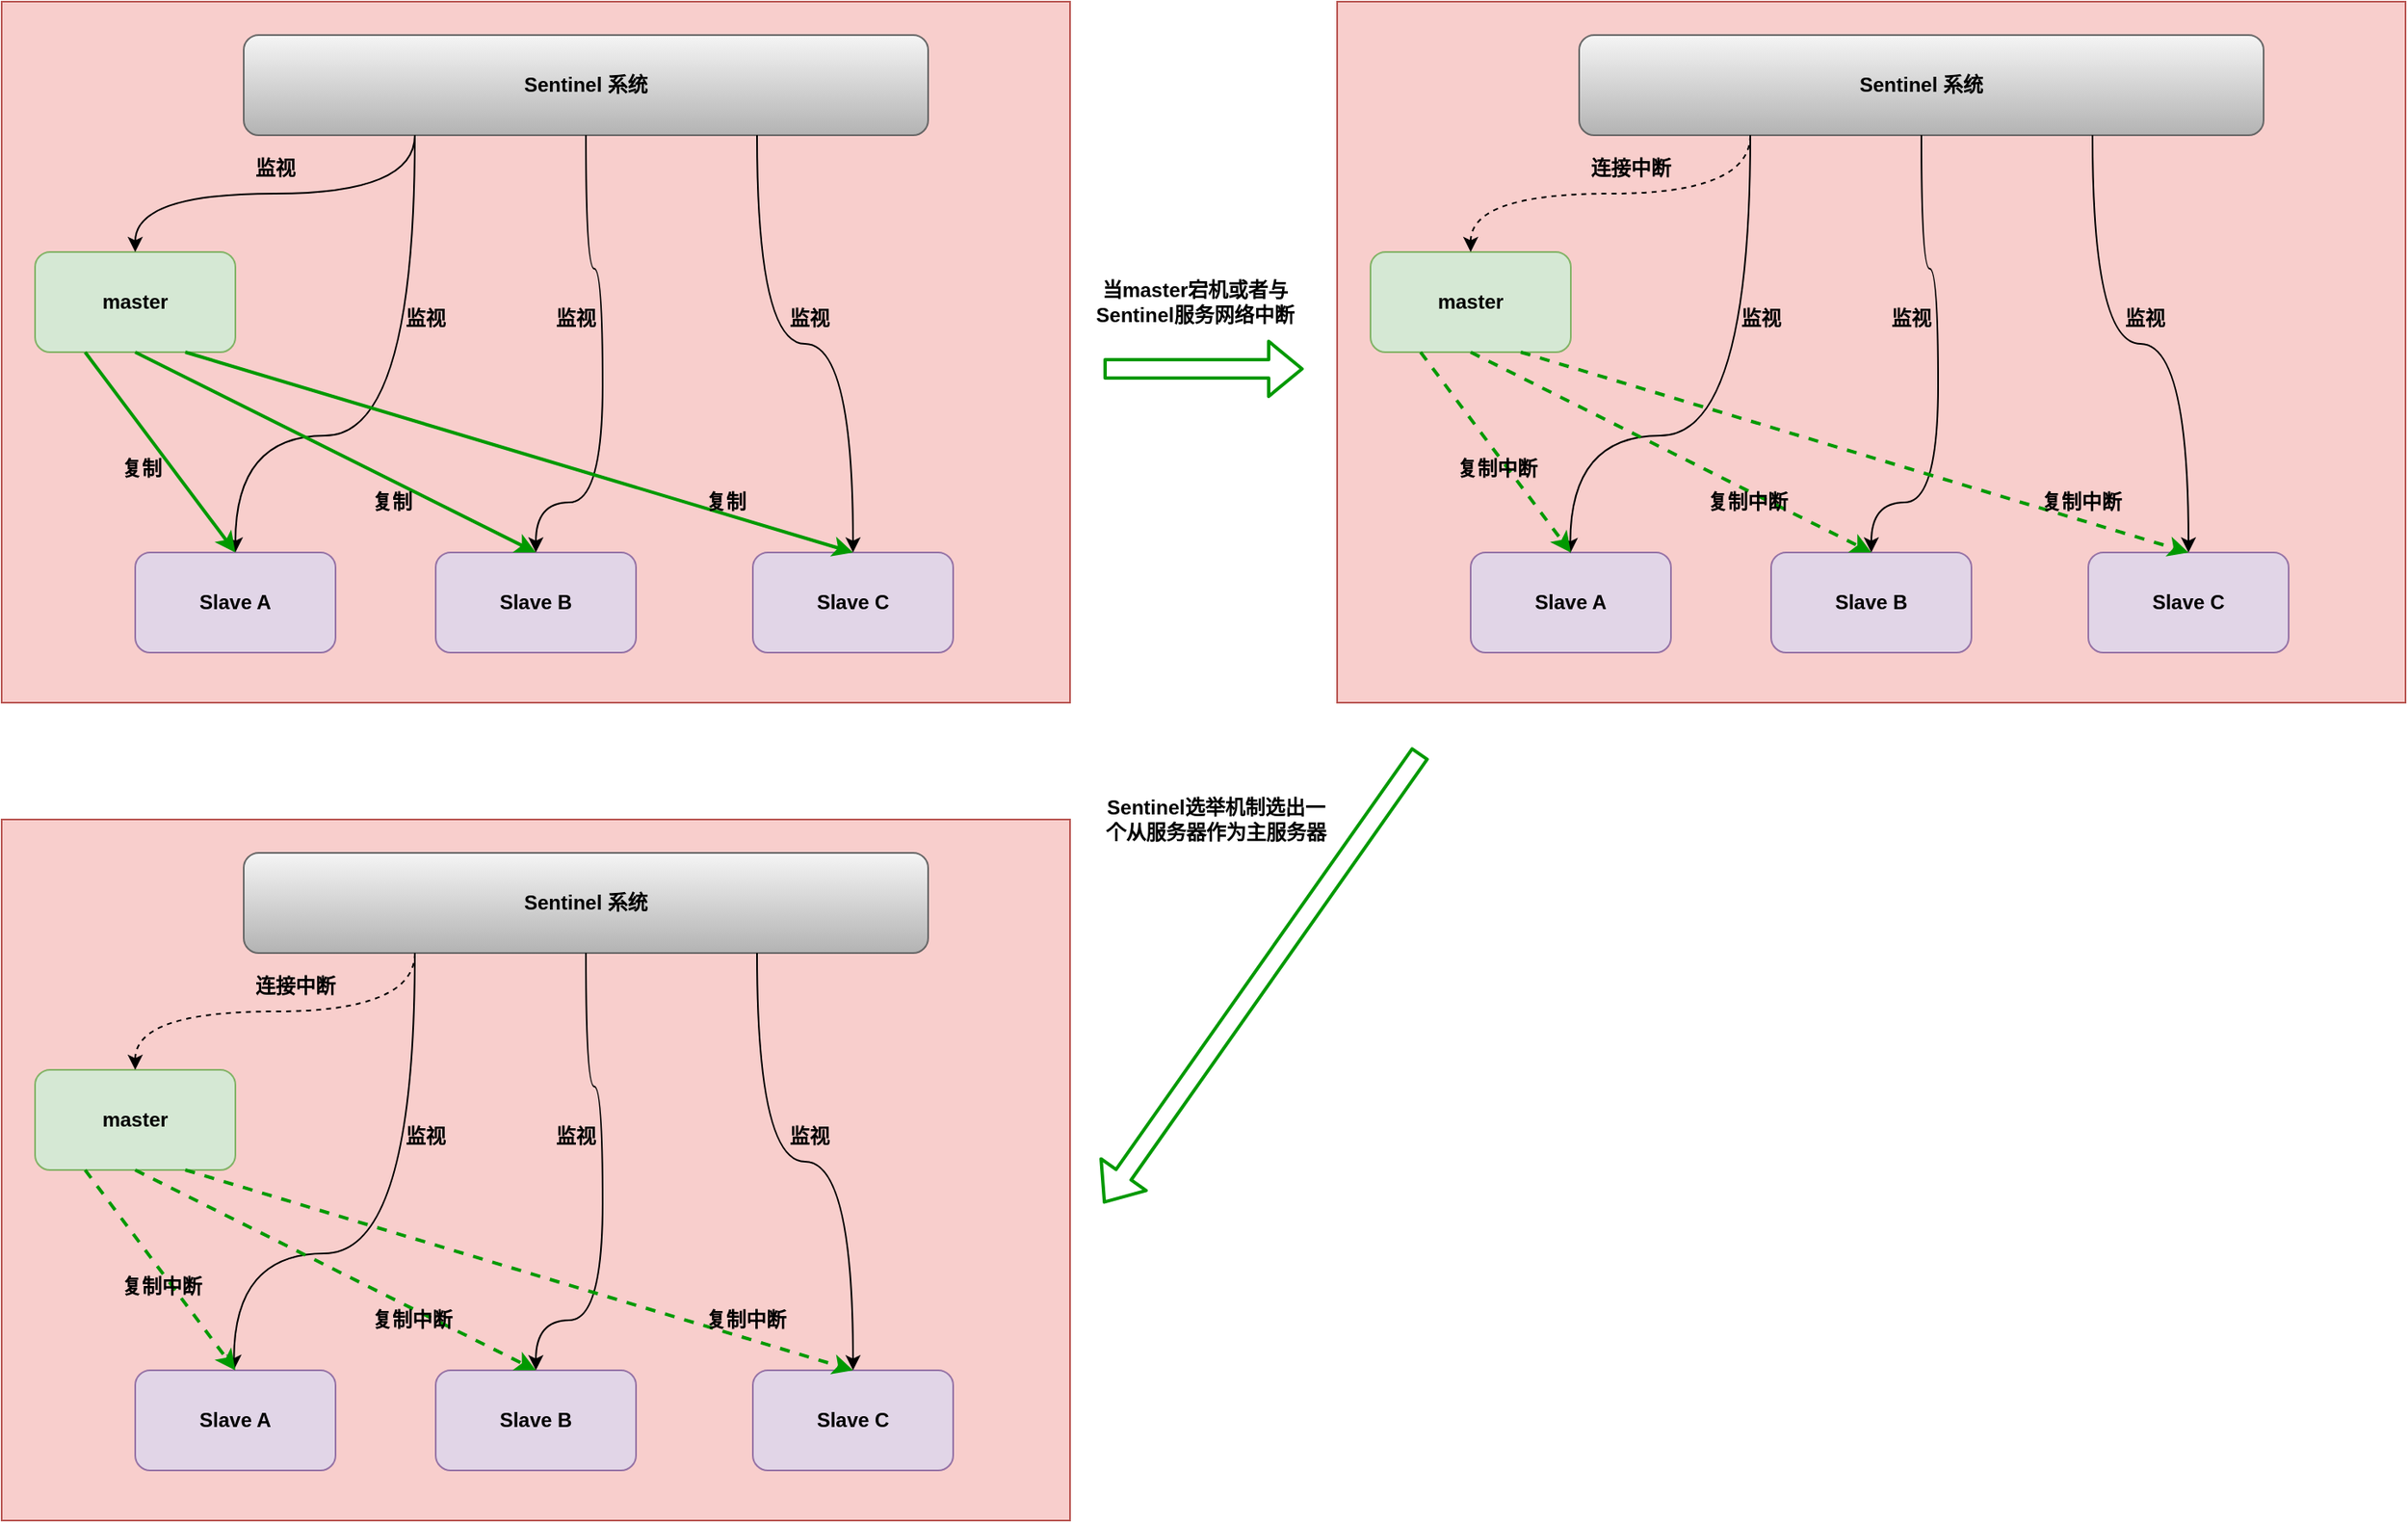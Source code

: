 <mxfile version="12.2.2" type="device" pages="1"><diagram id="c577_Gy-uDKEJLa7SF1e" name="Page-1"><mxGraphModel dx="1913" dy="816" grid="1" gridSize="10" guides="1" tooltips="1" connect="1" arrows="1" fold="1" page="1" pageScale="1" pageWidth="827" pageHeight="1169" math="0" shadow="0"><root><mxCell id="0"/><mxCell id="1" parent="0"/><mxCell id="sGlv4WGc1a6dH4yMCfgL-32" value="" style="rounded=0;whiteSpace=wrap;html=1;fillColor=#f8cecc;strokeColor=#b85450;fontStyle=1" parent="1" vertex="1"><mxGeometry x="-530" y="180" width="640" height="420" as="geometry"/></mxCell><mxCell id="sGlv4WGc1a6dH4yMCfgL-8" value="Sentinel 系统" style="rounded=1;whiteSpace=wrap;html=1;fillColor=#f5f5f5;strokeColor=#666666;gradientColor=#b3b3b3;fontStyle=1" parent="1" vertex="1"><mxGeometry x="-385" y="200" width="410" height="60" as="geometry"/></mxCell><mxCell id="sGlv4WGc1a6dH4yMCfgL-9" value="master" style="rounded=1;whiteSpace=wrap;html=1;fillColor=#d5e8d4;strokeColor=#82b366;fontStyle=1" parent="1" vertex="1"><mxGeometry x="-510" y="330" width="120" height="60" as="geometry"/></mxCell><mxCell id="sGlv4WGc1a6dH4yMCfgL-10" value="Slave A" style="rounded=1;whiteSpace=wrap;html=1;fillColor=#e1d5e7;strokeColor=#9673a6;fontStyle=1" parent="1" vertex="1"><mxGeometry x="-450" y="510" width="120" height="60" as="geometry"/></mxCell><mxCell id="sGlv4WGc1a6dH4yMCfgL-11" value="Slave B" style="rounded=1;whiteSpace=wrap;html=1;fillColor=#e1d5e7;strokeColor=#9673a6;fontStyle=1" parent="1" vertex="1"><mxGeometry x="-270" y="510" width="120" height="60" as="geometry"/></mxCell><mxCell id="sGlv4WGc1a6dH4yMCfgL-12" value="Slave C" style="rounded=1;whiteSpace=wrap;html=1;fillColor=#e1d5e7;strokeColor=#9673a6;fontStyle=1" parent="1" vertex="1"><mxGeometry x="-80" y="510" width="120" height="60" as="geometry"/></mxCell><mxCell id="sGlv4WGc1a6dH4yMCfgL-15" value="" style="edgeStyle=orthogonalEdgeStyle;elbow=vertical;endArrow=classic;html=1;curved=1;exitX=0.25;exitY=1;exitDx=0;exitDy=0;fontStyle=1" parent="1" source="sGlv4WGc1a6dH4yMCfgL-8" edge="1"><mxGeometry width="50" height="50" relative="1" as="geometry"><mxPoint x="-430" y="430" as="sourcePoint"/><mxPoint x="-390" y="510" as="targetPoint"/><Array as="points"><mxPoint x="-283" y="440"/><mxPoint x="-390" y="440"/></Array></mxGeometry></mxCell><mxCell id="sGlv4WGc1a6dH4yMCfgL-16" value="" style="edgeStyle=orthogonalEdgeStyle;elbow=vertical;endArrow=classic;html=1;curved=1;exitX=0.75;exitY=1;exitDx=0;exitDy=0;fontStyle=1" parent="1" source="sGlv4WGc1a6dH4yMCfgL-8" target="sGlv4WGc1a6dH4yMCfgL-12" edge="1"><mxGeometry width="50" height="50" relative="1" as="geometry"><mxPoint x="297.667" y="249.833" as="sourcePoint"/><mxPoint x="220.167" y="449.5" as="targetPoint"/></mxGeometry></mxCell><mxCell id="sGlv4WGc1a6dH4yMCfgL-17" value="" style="edgeStyle=orthogonalEdgeStyle;elbow=vertical;endArrow=classic;html=1;curved=1;exitX=0.25;exitY=1;exitDx=0;exitDy=0;entryX=0.5;entryY=0;entryDx=0;entryDy=0;fontStyle=1" parent="1" source="sGlv4WGc1a6dH4yMCfgL-8" target="sGlv4WGc1a6dH4yMCfgL-9" edge="1"><mxGeometry width="50" height="50" relative="1" as="geometry"><mxPoint x="397.667" y="240.333" as="sourcePoint"/><mxPoint x="320.167" y="440" as="targetPoint"/></mxGeometry></mxCell><mxCell id="sGlv4WGc1a6dH4yMCfgL-19" value="" style="edgeStyle=orthogonalEdgeStyle;elbow=vertical;endArrow=classic;html=1;curved=1;exitX=0.5;exitY=1;exitDx=0;exitDy=0;entryX=0.5;entryY=0;entryDx=0;entryDy=0;fontStyle=1" parent="1" source="sGlv4WGc1a6dH4yMCfgL-8" target="sGlv4WGc1a6dH4yMCfgL-11" edge="1"><mxGeometry width="50" height="50" relative="1" as="geometry"><mxPoint x="107.667" y="319.833" as="sourcePoint"/><mxPoint x="30.167" y="519.5" as="targetPoint"/><Array as="points"><mxPoint x="-180" y="340"/><mxPoint x="-170" y="340"/><mxPoint x="-170" y="480"/><mxPoint x="-210" y="480"/></Array></mxGeometry></mxCell><mxCell id="sGlv4WGc1a6dH4yMCfgL-20" value="" style="endArrow=classic;html=1;exitX=0.25;exitY=1;exitDx=0;exitDy=0;entryX=0.5;entryY=0;entryDx=0;entryDy=0;strokeColor=#009900;strokeWidth=2;fontStyle=1" parent="1" source="sGlv4WGc1a6dH4yMCfgL-9" target="sGlv4WGc1a6dH4yMCfgL-10" edge="1"><mxGeometry width="50" height="50" relative="1" as="geometry"><mxPoint x="-550" y="540" as="sourcePoint"/><mxPoint x="-500" y="490" as="targetPoint"/></mxGeometry></mxCell><mxCell id="sGlv4WGc1a6dH4yMCfgL-21" value="" style="endArrow=classic;html=1;exitX=0.5;exitY=1;exitDx=0;exitDy=0;entryX=0.5;entryY=0;entryDx=0;entryDy=0;strokeWidth=2;strokeColor=#009900;fontStyle=1" parent="1" source="sGlv4WGc1a6dH4yMCfgL-9" target="sGlv4WGc1a6dH4yMCfgL-11" edge="1"><mxGeometry width="50" height="50" relative="1" as="geometry"><mxPoint x="-610" y="530" as="sourcePoint"/><mxPoint x="-560" y="480" as="targetPoint"/></mxGeometry></mxCell><mxCell id="sGlv4WGc1a6dH4yMCfgL-22" value="" style="endArrow=classic;html=1;exitX=0.75;exitY=1;exitDx=0;exitDy=0;entryX=0.5;entryY=0;entryDx=0;entryDy=0;strokeWidth=2;strokeColor=#009900;fontStyle=1" parent="1" source="sGlv4WGc1a6dH4yMCfgL-9" target="sGlv4WGc1a6dH4yMCfgL-12" edge="1"><mxGeometry width="50" height="50" relative="1" as="geometry"><mxPoint x="-120" y="500" as="sourcePoint"/><mxPoint x="-70" y="450" as="targetPoint"/></mxGeometry></mxCell><mxCell id="sGlv4WGc1a6dH4yMCfgL-23" value="复制" style="text;html=1;resizable=0;points=[];autosize=1;align=left;verticalAlign=top;spacingTop=-4;fontStyle=1" parent="1" vertex="1"><mxGeometry x="-460" y="450" width="40" height="20" as="geometry"/></mxCell><mxCell id="sGlv4WGc1a6dH4yMCfgL-25" value="复制" style="text;html=1;resizable=0;points=[];autosize=1;align=left;verticalAlign=top;spacingTop=-4;fontStyle=1" parent="1" vertex="1"><mxGeometry x="-310" y="470" width="40" height="20" as="geometry"/></mxCell><mxCell id="sGlv4WGc1a6dH4yMCfgL-26" value="复制" style="text;html=1;resizable=0;points=[];autosize=1;align=left;verticalAlign=top;spacingTop=-4;fontStyle=1" parent="1" vertex="1"><mxGeometry x="-110" y="470" width="40" height="20" as="geometry"/></mxCell><mxCell id="sGlv4WGc1a6dH4yMCfgL-28" value="监视" style="text;html=1;resizable=0;points=[];autosize=1;align=left;verticalAlign=top;spacingTop=-4;fontStyle=1" parent="1" vertex="1"><mxGeometry x="-380" y="270" width="40" height="20" as="geometry"/></mxCell><mxCell id="sGlv4WGc1a6dH4yMCfgL-29" value="监视" style="text;html=1;resizable=0;points=[];autosize=1;align=left;verticalAlign=top;spacingTop=-4;fontStyle=1" parent="1" vertex="1"><mxGeometry x="-60" y="360" width="40" height="20" as="geometry"/></mxCell><mxCell id="sGlv4WGc1a6dH4yMCfgL-30" value="监视" style="text;html=1;resizable=0;points=[];autosize=1;align=left;verticalAlign=top;spacingTop=-4;fontStyle=1" parent="1" vertex="1"><mxGeometry x="-290" y="360" width="40" height="20" as="geometry"/></mxCell><mxCell id="sGlv4WGc1a6dH4yMCfgL-31" value="监视" style="text;html=1;resizable=0;points=[];autosize=1;align=left;verticalAlign=top;spacingTop=-4;fontStyle=1" parent="1" vertex="1"><mxGeometry x="-200" y="360" width="40" height="20" as="geometry"/></mxCell><mxCell id="sGlv4WGc1a6dH4yMCfgL-34" value="" style="rounded=0;whiteSpace=wrap;html=1;fillColor=#f8cecc;strokeColor=#b85450;fontStyle=1" parent="1" vertex="1"><mxGeometry x="270" y="180" width="640" height="420" as="geometry"/></mxCell><mxCell id="sGlv4WGc1a6dH4yMCfgL-35" value="Sentinel 系统" style="rounded=1;whiteSpace=wrap;html=1;fillColor=#f5f5f5;strokeColor=#666666;gradientColor=#b3b3b3;fontStyle=1" parent="1" vertex="1"><mxGeometry x="415" y="200" width="410" height="60" as="geometry"/></mxCell><mxCell id="sGlv4WGc1a6dH4yMCfgL-36" value="master" style="rounded=1;whiteSpace=wrap;html=1;fillColor=#d5e8d4;strokeColor=#82b366;fontStyle=1" parent="1" vertex="1"><mxGeometry x="290" y="330" width="120" height="60" as="geometry"/></mxCell><mxCell id="sGlv4WGc1a6dH4yMCfgL-37" value="Slave A" style="rounded=1;whiteSpace=wrap;html=1;fillColor=#e1d5e7;strokeColor=#9673a6;fontStyle=1" parent="1" vertex="1"><mxGeometry x="350" y="510" width="120" height="60" as="geometry"/></mxCell><mxCell id="sGlv4WGc1a6dH4yMCfgL-38" value="Slave B" style="rounded=1;whiteSpace=wrap;html=1;fillColor=#e1d5e7;strokeColor=#9673a6;fontStyle=1" parent="1" vertex="1"><mxGeometry x="530" y="510" width="120" height="60" as="geometry"/></mxCell><mxCell id="sGlv4WGc1a6dH4yMCfgL-39" value="Slave C" style="rounded=1;whiteSpace=wrap;html=1;fillColor=#e1d5e7;strokeColor=#9673a6;fontStyle=1" parent="1" vertex="1"><mxGeometry x="720" y="510" width="120" height="60" as="geometry"/></mxCell><mxCell id="sGlv4WGc1a6dH4yMCfgL-40" value="" style="edgeStyle=orthogonalEdgeStyle;elbow=vertical;endArrow=classic;html=1;curved=1;exitX=0.25;exitY=1;exitDx=0;exitDy=0;fontStyle=1" parent="1" source="sGlv4WGc1a6dH4yMCfgL-35" edge="1"><mxGeometry width="50" height="50" relative="1" as="geometry"><mxPoint x="370" y="430" as="sourcePoint"/><mxPoint x="409.667" y="510.333" as="targetPoint"/><Array as="points"><mxPoint x="518" y="440"/><mxPoint x="410" y="440"/></Array></mxGeometry></mxCell><mxCell id="sGlv4WGc1a6dH4yMCfgL-41" value="" style="edgeStyle=orthogonalEdgeStyle;elbow=vertical;endArrow=classic;html=1;curved=1;exitX=0.75;exitY=1;exitDx=0;exitDy=0;fontStyle=1" parent="1" source="sGlv4WGc1a6dH4yMCfgL-35" target="sGlv4WGc1a6dH4yMCfgL-39" edge="1"><mxGeometry width="50" height="50" relative="1" as="geometry"><mxPoint x="1097.667" y="249.833" as="sourcePoint"/><mxPoint x="1020.167" y="449.5" as="targetPoint"/></mxGeometry></mxCell><mxCell id="sGlv4WGc1a6dH4yMCfgL-42" value="" style="edgeStyle=orthogonalEdgeStyle;elbow=vertical;endArrow=classic;html=1;curved=1;exitX=0.25;exitY=1;exitDx=0;exitDy=0;entryX=0.5;entryY=0;entryDx=0;entryDy=0;fontStyle=1;dashed=1;" parent="1" source="sGlv4WGc1a6dH4yMCfgL-35" target="sGlv4WGc1a6dH4yMCfgL-36" edge="1"><mxGeometry width="50" height="50" relative="1" as="geometry"><mxPoint x="1197.667" y="240.333" as="sourcePoint"/><mxPoint x="1120.167" y="440" as="targetPoint"/></mxGeometry></mxCell><mxCell id="sGlv4WGc1a6dH4yMCfgL-43" value="" style="edgeStyle=orthogonalEdgeStyle;elbow=vertical;endArrow=classic;html=1;curved=1;exitX=0.5;exitY=1;exitDx=0;exitDy=0;entryX=0.5;entryY=0;entryDx=0;entryDy=0;fontStyle=1" parent="1" source="sGlv4WGc1a6dH4yMCfgL-35" target="sGlv4WGc1a6dH4yMCfgL-38" edge="1"><mxGeometry width="50" height="50" relative="1" as="geometry"><mxPoint x="907.667" y="319.833" as="sourcePoint"/><mxPoint x="830.167" y="519.5" as="targetPoint"/><Array as="points"><mxPoint x="620" y="340"/><mxPoint x="630" y="340"/><mxPoint x="630" y="480"/><mxPoint x="590" y="480"/></Array></mxGeometry></mxCell><mxCell id="sGlv4WGc1a6dH4yMCfgL-44" value="" style="endArrow=classic;html=1;exitX=0.25;exitY=1;exitDx=0;exitDy=0;entryX=0.5;entryY=0;entryDx=0;entryDy=0;strokeColor=#009900;strokeWidth=2;fontStyle=1;dashed=1;" parent="1" source="sGlv4WGc1a6dH4yMCfgL-36" target="sGlv4WGc1a6dH4yMCfgL-37" edge="1"><mxGeometry width="50" height="50" relative="1" as="geometry"><mxPoint x="250" y="540" as="sourcePoint"/><mxPoint x="300" y="490" as="targetPoint"/></mxGeometry></mxCell><mxCell id="sGlv4WGc1a6dH4yMCfgL-45" value="" style="endArrow=classic;html=1;exitX=0.5;exitY=1;exitDx=0;exitDy=0;entryX=0.5;entryY=0;entryDx=0;entryDy=0;strokeWidth=2;strokeColor=#009900;fontStyle=1;dashed=1;" parent="1" source="sGlv4WGc1a6dH4yMCfgL-36" target="sGlv4WGc1a6dH4yMCfgL-38" edge="1"><mxGeometry width="50" height="50" relative="1" as="geometry"><mxPoint x="190" y="530" as="sourcePoint"/><mxPoint x="240" y="480" as="targetPoint"/></mxGeometry></mxCell><mxCell id="sGlv4WGc1a6dH4yMCfgL-46" value="" style="endArrow=classic;html=1;exitX=0.75;exitY=1;exitDx=0;exitDy=0;entryX=0.5;entryY=0;entryDx=0;entryDy=0;strokeWidth=2;strokeColor=#009900;fontStyle=1;dashed=1;" parent="1" source="sGlv4WGc1a6dH4yMCfgL-36" target="sGlv4WGc1a6dH4yMCfgL-39" edge="1"><mxGeometry width="50" height="50" relative="1" as="geometry"><mxPoint x="680" y="500" as="sourcePoint"/><mxPoint x="730" y="450" as="targetPoint"/></mxGeometry></mxCell><mxCell id="sGlv4WGc1a6dH4yMCfgL-47" value="复制中断" style="text;html=1;resizable=0;points=[];autosize=1;align=left;verticalAlign=top;spacingTop=-4;fontStyle=1" parent="1" vertex="1"><mxGeometry x="340" y="450" width="60" height="20" as="geometry"/></mxCell><mxCell id="sGlv4WGc1a6dH4yMCfgL-48" value="复制中断" style="text;html=1;resizable=0;points=[];autosize=1;align=left;verticalAlign=top;spacingTop=-4;fontStyle=1" parent="1" vertex="1"><mxGeometry x="490" y="470" width="60" height="20" as="geometry"/></mxCell><mxCell id="sGlv4WGc1a6dH4yMCfgL-49" value="复制中断" style="text;html=1;resizable=0;points=[];autosize=1;align=left;verticalAlign=top;spacingTop=-4;fontStyle=1" parent="1" vertex="1"><mxGeometry x="690" y="470" width="60" height="20" as="geometry"/></mxCell><mxCell id="sGlv4WGc1a6dH4yMCfgL-50" value="连接中断" style="text;html=1;resizable=0;points=[];autosize=1;align=left;verticalAlign=top;spacingTop=-4;fontStyle=1" parent="1" vertex="1"><mxGeometry x="420" y="270" width="60" height="20" as="geometry"/></mxCell><mxCell id="sGlv4WGc1a6dH4yMCfgL-51" value="监视" style="text;html=1;resizable=0;points=[];autosize=1;align=left;verticalAlign=top;spacingTop=-4;fontStyle=1" parent="1" vertex="1"><mxGeometry x="740" y="360" width="40" height="20" as="geometry"/></mxCell><mxCell id="sGlv4WGc1a6dH4yMCfgL-52" value="监视" style="text;html=1;resizable=0;points=[];autosize=1;align=left;verticalAlign=top;spacingTop=-4;fontStyle=1" parent="1" vertex="1"><mxGeometry x="510" y="360" width="40" height="20" as="geometry"/></mxCell><mxCell id="sGlv4WGc1a6dH4yMCfgL-53" value="监视" style="text;html=1;resizable=0;points=[];autosize=1;align=left;verticalAlign=top;spacingTop=-4;fontStyle=1" parent="1" vertex="1"><mxGeometry x="600" y="360" width="40" height="20" as="geometry"/></mxCell><mxCell id="sGlv4WGc1a6dH4yMCfgL-54" value="" style="shape=flexArrow;endArrow=classic;html=1;strokeColor=#009900;strokeWidth=2;fontStyle=1" parent="1" edge="1"><mxGeometry width="50" height="50" relative="1" as="geometry"><mxPoint x="130" y="400" as="sourcePoint"/><mxPoint x="250" y="400" as="targetPoint"/></mxGeometry></mxCell><mxCell id="sGlv4WGc1a6dH4yMCfgL-55" value="当master宕机或者与Sentinel服务网络中断" style="text;html=1;strokeColor=none;fillColor=none;align=center;verticalAlign=middle;whiteSpace=wrap;rounded=0;fontStyle=1" parent="1" vertex="1"><mxGeometry x="120" y="350" width="130" height="20" as="geometry"/></mxCell><mxCell id="sGlv4WGc1a6dH4yMCfgL-57" value="" style="shape=flexArrow;endArrow=classic;html=1;strokeColor=#009900;strokeWidth=2;fontStyle=1" parent="1" edge="1"><mxGeometry width="50" height="50" relative="1" as="geometry"><mxPoint x="320" y="630" as="sourcePoint"/><mxPoint x="130" y="900" as="targetPoint"/></mxGeometry></mxCell><mxCell id="sGlv4WGc1a6dH4yMCfgL-78" value="Sentinel选举机制选出一个从服务器作为主服务器" style="text;html=1;strokeColor=none;fillColor=none;align=center;verticalAlign=middle;whiteSpace=wrap;rounded=0;direction=west;fontStyle=1" parent="1" vertex="1"><mxGeometry x="130" y="655" width="135" height="30" as="geometry"/></mxCell><mxCell id="6QWpSffzGVGUgIRj1GAW-1" value="" style="rounded=0;whiteSpace=wrap;html=1;fillColor=#f8cecc;strokeColor=#b85450;fontStyle=1" vertex="1" parent="1"><mxGeometry x="-530" y="670" width="640" height="420" as="geometry"/></mxCell><mxCell id="6QWpSffzGVGUgIRj1GAW-2" value="Sentinel 系统" style="rounded=1;whiteSpace=wrap;html=1;fillColor=#f5f5f5;strokeColor=#666666;gradientColor=#b3b3b3;fontStyle=1" vertex="1" parent="1"><mxGeometry x="-385" y="690" width="410" height="60" as="geometry"/></mxCell><mxCell id="6QWpSffzGVGUgIRj1GAW-3" value="master" style="rounded=1;whiteSpace=wrap;html=1;fillColor=#d5e8d4;strokeColor=#82b366;fontStyle=1" vertex="1" parent="1"><mxGeometry x="-510" y="820" width="120" height="60" as="geometry"/></mxCell><mxCell id="6QWpSffzGVGUgIRj1GAW-4" value="Slave A" style="rounded=1;whiteSpace=wrap;html=1;fillColor=#e1d5e7;strokeColor=#9673a6;fontStyle=1" vertex="1" parent="1"><mxGeometry x="-450" y="1000" width="120" height="60" as="geometry"/></mxCell><mxCell id="6QWpSffzGVGUgIRj1GAW-5" value="Slave B" style="rounded=1;whiteSpace=wrap;html=1;fillColor=#e1d5e7;strokeColor=#9673a6;fontStyle=1" vertex="1" parent="1"><mxGeometry x="-270" y="1000" width="120" height="60" as="geometry"/></mxCell><mxCell id="6QWpSffzGVGUgIRj1GAW-6" value="Slave C" style="rounded=1;whiteSpace=wrap;html=1;fillColor=#e1d5e7;strokeColor=#9673a6;fontStyle=1" vertex="1" parent="1"><mxGeometry x="-80" y="1000" width="120" height="60" as="geometry"/></mxCell><mxCell id="6QWpSffzGVGUgIRj1GAW-7" value="" style="edgeStyle=orthogonalEdgeStyle;elbow=vertical;endArrow=classic;html=1;curved=1;exitX=0.25;exitY=1;exitDx=0;exitDy=0;fontStyle=1" edge="1" parent="1" source="6QWpSffzGVGUgIRj1GAW-2"><mxGeometry width="50" height="50" relative="1" as="geometry"><mxPoint x="-430" y="920" as="sourcePoint"/><mxPoint x="-390.857" y="999.714" as="targetPoint"/><Array as="points"><mxPoint x="-282" y="930"/><mxPoint x="-390" y="930"/></Array></mxGeometry></mxCell><mxCell id="6QWpSffzGVGUgIRj1GAW-8" value="" style="edgeStyle=orthogonalEdgeStyle;elbow=vertical;endArrow=classic;html=1;curved=1;exitX=0.75;exitY=1;exitDx=0;exitDy=0;fontStyle=1" edge="1" parent="1" source="6QWpSffzGVGUgIRj1GAW-2" target="6QWpSffzGVGUgIRj1GAW-6"><mxGeometry width="50" height="50" relative="1" as="geometry"><mxPoint x="297.667" y="739.833" as="sourcePoint"/><mxPoint x="220.167" y="939.5" as="targetPoint"/></mxGeometry></mxCell><mxCell id="6QWpSffzGVGUgIRj1GAW-9" value="" style="edgeStyle=orthogonalEdgeStyle;elbow=vertical;endArrow=classic;html=1;curved=1;exitX=0.25;exitY=1;exitDx=0;exitDy=0;entryX=0.5;entryY=0;entryDx=0;entryDy=0;fontStyle=1;dashed=1;" edge="1" parent="1" source="6QWpSffzGVGUgIRj1GAW-2" target="6QWpSffzGVGUgIRj1GAW-3"><mxGeometry width="50" height="50" relative="1" as="geometry"><mxPoint x="397.667" y="730.333" as="sourcePoint"/><mxPoint x="320.167" y="930" as="targetPoint"/></mxGeometry></mxCell><mxCell id="6QWpSffzGVGUgIRj1GAW-10" value="" style="edgeStyle=orthogonalEdgeStyle;elbow=vertical;endArrow=classic;html=1;curved=1;exitX=0.5;exitY=1;exitDx=0;exitDy=0;entryX=0.5;entryY=0;entryDx=0;entryDy=0;fontStyle=1" edge="1" parent="1" source="6QWpSffzGVGUgIRj1GAW-2" target="6QWpSffzGVGUgIRj1GAW-5"><mxGeometry width="50" height="50" relative="1" as="geometry"><mxPoint x="107.667" y="809.833" as="sourcePoint"/><mxPoint x="30.167" y="1009.5" as="targetPoint"/><Array as="points"><mxPoint x="-180" y="830"/><mxPoint x="-170" y="830"/><mxPoint x="-170" y="970"/><mxPoint x="-210" y="970"/></Array></mxGeometry></mxCell><mxCell id="6QWpSffzGVGUgIRj1GAW-11" value="" style="endArrow=classic;html=1;exitX=0.25;exitY=1;exitDx=0;exitDy=0;entryX=0.5;entryY=0;entryDx=0;entryDy=0;strokeColor=#009900;strokeWidth=2;fontStyle=1;dashed=1;" edge="1" parent="1" source="6QWpSffzGVGUgIRj1GAW-3" target="6QWpSffzGVGUgIRj1GAW-4"><mxGeometry width="50" height="50" relative="1" as="geometry"><mxPoint x="-550" y="1030" as="sourcePoint"/><mxPoint x="-500" y="980" as="targetPoint"/></mxGeometry></mxCell><mxCell id="6QWpSffzGVGUgIRj1GAW-12" value="" style="endArrow=classic;html=1;exitX=0.5;exitY=1;exitDx=0;exitDy=0;entryX=0.5;entryY=0;entryDx=0;entryDy=0;strokeWidth=2;strokeColor=#009900;fontStyle=1;dashed=1;" edge="1" parent="1" source="6QWpSffzGVGUgIRj1GAW-3" target="6QWpSffzGVGUgIRj1GAW-5"><mxGeometry width="50" height="50" relative="1" as="geometry"><mxPoint x="-610" y="1020" as="sourcePoint"/><mxPoint x="-560" y="970" as="targetPoint"/></mxGeometry></mxCell><mxCell id="6QWpSffzGVGUgIRj1GAW-13" value="" style="endArrow=classic;html=1;exitX=0.75;exitY=1;exitDx=0;exitDy=0;entryX=0.5;entryY=0;entryDx=0;entryDy=0;strokeWidth=2;strokeColor=#009900;fontStyle=1;dashed=1;" edge="1" parent="1" source="6QWpSffzGVGUgIRj1GAW-3" target="6QWpSffzGVGUgIRj1GAW-6"><mxGeometry width="50" height="50" relative="1" as="geometry"><mxPoint x="-120" y="990" as="sourcePoint"/><mxPoint x="-70" y="940" as="targetPoint"/></mxGeometry></mxCell><mxCell id="6QWpSffzGVGUgIRj1GAW-14" value="复制中断" style="text;html=1;resizable=0;points=[];autosize=1;align=left;verticalAlign=top;spacingTop=-4;fontStyle=1" vertex="1" parent="1"><mxGeometry x="-460" y="940" width="60" height="20" as="geometry"/></mxCell><mxCell id="6QWpSffzGVGUgIRj1GAW-15" value="复制中断" style="text;html=1;resizable=0;points=[];autosize=1;align=left;verticalAlign=top;spacingTop=-4;fontStyle=1" vertex="1" parent="1"><mxGeometry x="-310" y="960" width="60" height="20" as="geometry"/></mxCell><mxCell id="6QWpSffzGVGUgIRj1GAW-16" value="复制中断" style="text;html=1;resizable=0;points=[];autosize=1;align=left;verticalAlign=top;spacingTop=-4;fontStyle=1" vertex="1" parent="1"><mxGeometry x="-110" y="960" width="60" height="20" as="geometry"/></mxCell><mxCell id="6QWpSffzGVGUgIRj1GAW-17" value="连接中断" style="text;html=1;resizable=0;points=[];autosize=1;align=left;verticalAlign=top;spacingTop=-4;fontStyle=1" vertex="1" parent="1"><mxGeometry x="-380" y="760" width="60" height="20" as="geometry"/></mxCell><mxCell id="6QWpSffzGVGUgIRj1GAW-18" value="监视" style="text;html=1;resizable=0;points=[];autosize=1;align=left;verticalAlign=top;spacingTop=-4;fontStyle=1" vertex="1" parent="1"><mxGeometry x="-60" y="850" width="40" height="20" as="geometry"/></mxCell><mxCell id="6QWpSffzGVGUgIRj1GAW-19" value="监视" style="text;html=1;resizable=0;points=[];autosize=1;align=left;verticalAlign=top;spacingTop=-4;fontStyle=1" vertex="1" parent="1"><mxGeometry x="-290" y="850" width="40" height="20" as="geometry"/></mxCell><mxCell id="6QWpSffzGVGUgIRj1GAW-20" value="监视" style="text;html=1;resizable=0;points=[];autosize=1;align=left;verticalAlign=top;spacingTop=-4;fontStyle=1" vertex="1" parent="1"><mxGeometry x="-200" y="850" width="40" height="20" as="geometry"/></mxCell></root></mxGraphModel></diagram></mxfile>